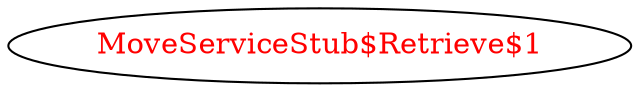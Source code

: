 digraph dependencyGraph {
 concentrate=true;
 ranksep="2.0";
 rankdir="LR"; 
 splines="ortho";
"MoveServiceStub$Retrieve$1" [fontcolor="red"];
}